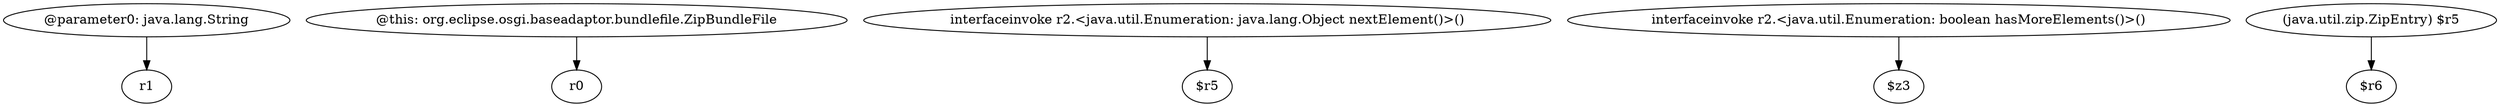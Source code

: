 digraph g {
0[label="@parameter0: java.lang.String"]
1[label="r1"]
0->1[label=""]
2[label="@this: org.eclipse.osgi.baseadaptor.bundlefile.ZipBundleFile"]
3[label="r0"]
2->3[label=""]
4[label="interfaceinvoke r2.<java.util.Enumeration: java.lang.Object nextElement()>()"]
5[label="$r5"]
4->5[label=""]
6[label="interfaceinvoke r2.<java.util.Enumeration: boolean hasMoreElements()>()"]
7[label="$z3"]
6->7[label=""]
8[label="(java.util.zip.ZipEntry) $r5"]
9[label="$r6"]
8->9[label=""]
}